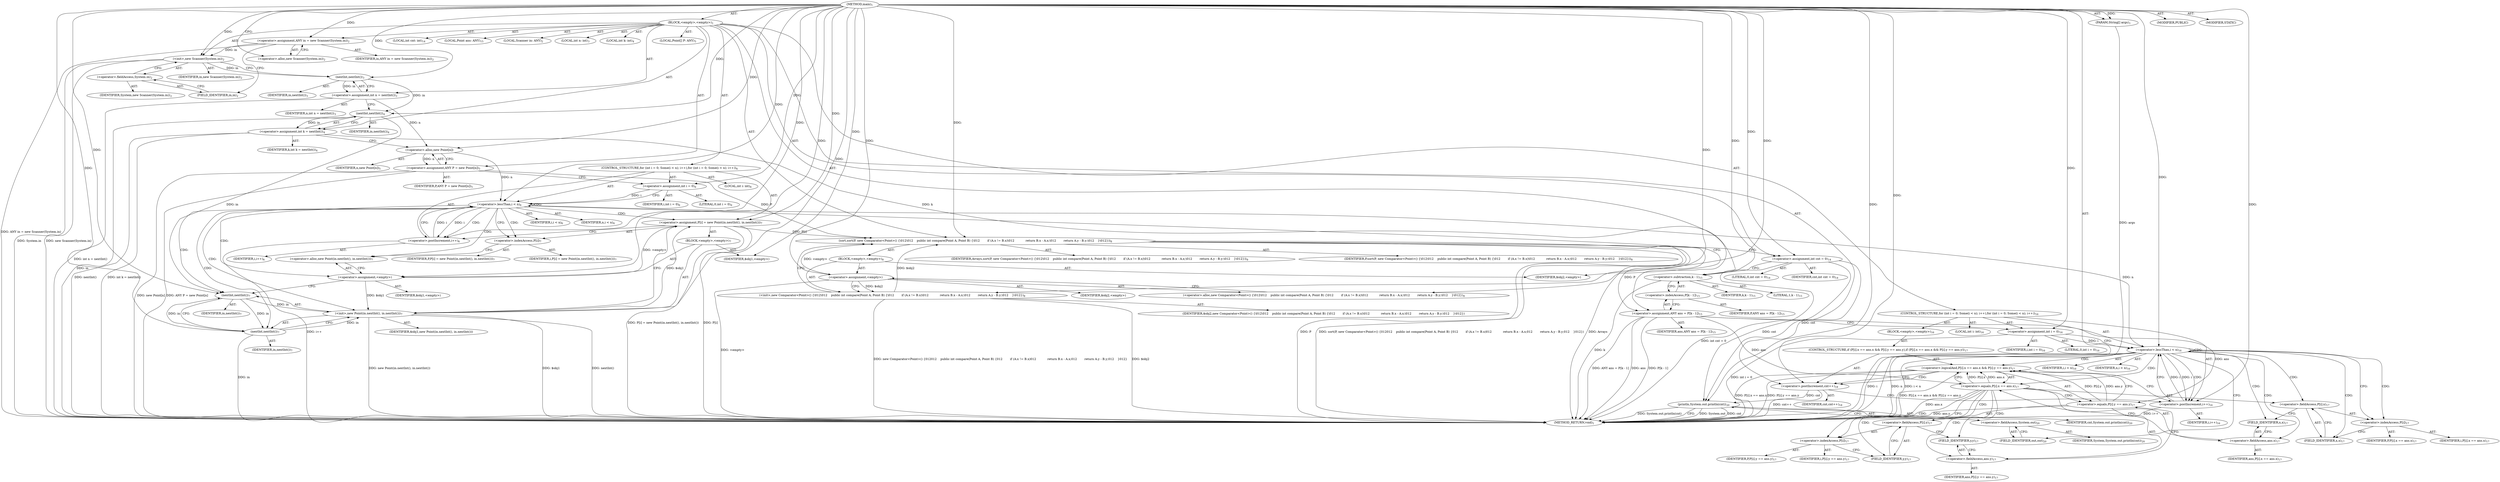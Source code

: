 digraph "main" {  
"19" [label = <(METHOD,main)<SUB>1</SUB>> ]
"20" [label = <(PARAM,String[] args)<SUB>1</SUB>> ]
"21" [label = <(BLOCK,&lt;empty&gt;,&lt;empty&gt;)<SUB>1</SUB>> ]
"4" [label = <(LOCAL,Scanner in: ANY)<SUB>2</SUB>> ]
"22" [label = <(&lt;operator&gt;.assignment,ANY in = new Scanner(System.in))<SUB>2</SUB>> ]
"23" [label = <(IDENTIFIER,in,ANY in = new Scanner(System.in))<SUB>2</SUB>> ]
"24" [label = <(&lt;operator&gt;.alloc,new Scanner(System.in))<SUB>2</SUB>> ]
"25" [label = <(&lt;init&gt;,new Scanner(System.in))<SUB>2</SUB>> ]
"3" [label = <(IDENTIFIER,in,new Scanner(System.in))<SUB>2</SUB>> ]
"26" [label = <(&lt;operator&gt;.fieldAccess,System.in)<SUB>2</SUB>> ]
"27" [label = <(IDENTIFIER,System,new Scanner(System.in))<SUB>2</SUB>> ]
"28" [label = <(FIELD_IDENTIFIER,in,in)<SUB>2</SUB>> ]
"29" [label = <(LOCAL,int n: int)<SUB>3</SUB>> ]
"30" [label = <(&lt;operator&gt;.assignment,int n = nextInt())<SUB>3</SUB>> ]
"31" [label = <(IDENTIFIER,n,int n = nextInt())<SUB>3</SUB>> ]
"32" [label = <(nextInt,nextInt())<SUB>3</SUB>> ]
"33" [label = <(IDENTIFIER,in,nextInt())<SUB>3</SUB>> ]
"34" [label = <(LOCAL,int k: int)<SUB>4</SUB>> ]
"35" [label = <(&lt;operator&gt;.assignment,int k = nextInt())<SUB>4</SUB>> ]
"36" [label = <(IDENTIFIER,k,int k = nextInt())<SUB>4</SUB>> ]
"37" [label = <(nextInt,nextInt())<SUB>4</SUB>> ]
"38" [label = <(IDENTIFIER,in,nextInt())<SUB>4</SUB>> ]
"39" [label = <(LOCAL,Point[] P: ANY)<SUB>5</SUB>> ]
"40" [label = <(&lt;operator&gt;.assignment,ANY P = new Point[n])<SUB>5</SUB>> ]
"41" [label = <(IDENTIFIER,P,ANY P = new Point[n])<SUB>5</SUB>> ]
"42" [label = <(&lt;operator&gt;.alloc,new Point[n])> ]
"43" [label = <(IDENTIFIER,n,new Point[n])<SUB>5</SUB>> ]
"44" [label = <(CONTROL_STRUCTURE,for (int i = 0; Some(i &lt; n); i++),for (int i = 0; Some(i &lt; n); i++))<SUB>6</SUB>> ]
"45" [label = <(LOCAL,int i: int)<SUB>6</SUB>> ]
"46" [label = <(&lt;operator&gt;.assignment,int i = 0)<SUB>6</SUB>> ]
"47" [label = <(IDENTIFIER,i,int i = 0)<SUB>6</SUB>> ]
"48" [label = <(LITERAL,0,int i = 0)<SUB>6</SUB>> ]
"49" [label = <(&lt;operator&gt;.lessThan,i &lt; n)<SUB>6</SUB>> ]
"50" [label = <(IDENTIFIER,i,i &lt; n)<SUB>6</SUB>> ]
"51" [label = <(IDENTIFIER,n,i &lt; n)<SUB>6</SUB>> ]
"52" [label = <(&lt;operator&gt;.postIncrement,i++)<SUB>6</SUB>> ]
"53" [label = <(IDENTIFIER,i,i++)<SUB>6</SUB>> ]
"54" [label = <(&lt;operator&gt;.assignment,P[i] = new Point(in.nextInt(), in.nextInt()))<SUB>7</SUB>> ]
"55" [label = <(&lt;operator&gt;.indexAccess,P[i])<SUB>7</SUB>> ]
"56" [label = <(IDENTIFIER,P,P[i] = new Point(in.nextInt(), in.nextInt()))<SUB>7</SUB>> ]
"57" [label = <(IDENTIFIER,i,P[i] = new Point(in.nextInt(), in.nextInt()))<SUB>7</SUB>> ]
"58" [label = <(BLOCK,&lt;empty&gt;,&lt;empty&gt;)<SUB>7</SUB>> ]
"59" [label = <(&lt;operator&gt;.assignment,&lt;empty&gt;)> ]
"60" [label = <(IDENTIFIER,$obj1,&lt;empty&gt;)> ]
"61" [label = <(&lt;operator&gt;.alloc,new Point(in.nextInt(), in.nextInt()))<SUB>7</SUB>> ]
"62" [label = <(&lt;init&gt;,new Point(in.nextInt(), in.nextInt()))<SUB>7</SUB>> ]
"63" [label = <(IDENTIFIER,$obj1,new Point(in.nextInt(), in.nextInt()))> ]
"64" [label = <(nextInt,nextInt())<SUB>7</SUB>> ]
"65" [label = <(IDENTIFIER,in,nextInt())<SUB>7</SUB>> ]
"66" [label = <(nextInt,nextInt())<SUB>7</SUB>> ]
"67" [label = <(IDENTIFIER,in,nextInt())<SUB>7</SUB>> ]
"68" [label = <(IDENTIFIER,$obj1,&lt;empty&gt;)> ]
"69" [label = <(sort,sort(P, new Comparator&lt;Point&gt;() {\012\012    public int compare(Point A, Point B) {\012        if (A.x != B.x)\012            return B.x - A.x;\012        return A.y - B.y;\012    }\012}))<SUB>8</SUB>> ]
"70" [label = <(IDENTIFIER,Arrays,sort(P, new Comparator&lt;Point&gt;() {\012\012    public int compare(Point A, Point B) {\012        if (A.x != B.x)\012            return B.x - A.x;\012        return A.y - B.y;\012    }\012}))<SUB>8</SUB>> ]
"71" [label = <(IDENTIFIER,P,sort(P, new Comparator&lt;Point&gt;() {\012\012    public int compare(Point A, Point B) {\012        if (A.x != B.x)\012            return B.x - A.x;\012        return A.y - B.y;\012    }\012}))<SUB>8</SUB>> ]
"72" [label = <(BLOCK,&lt;empty&gt;,&lt;empty&gt;)<SUB>8</SUB>> ]
"73" [label = <(&lt;operator&gt;.assignment,&lt;empty&gt;)> ]
"74" [label = <(IDENTIFIER,$obj2,&lt;empty&gt;)> ]
"75" [label = <(&lt;operator&gt;.alloc,new Comparator&lt;Point&gt;() {\012\012    public int compare(Point A, Point B) {\012        if (A.x != B.x)\012            return B.x - A.x;\012        return A.y - B.y;\012    }\012})<SUB>8</SUB>> ]
"76" [label = <(&lt;init&gt;,new Comparator&lt;Point&gt;() {\012\012    public int compare(Point A, Point B) {\012        if (A.x != B.x)\012            return B.x - A.x;\012        return A.y - B.y;\012    }\012})<SUB>8</SUB>> ]
"77" [label = <(IDENTIFIER,$obj2,new Comparator&lt;Point&gt;() {\012\012    public int compare(Point A, Point B) {\012        if (A.x != B.x)\012            return B.x - A.x;\012        return A.y - B.y;\012    }\012})> ]
"78" [label = <(IDENTIFIER,$obj2,&lt;empty&gt;)> ]
"79" [label = <(LOCAL,int cnt: int)<SUB>14</SUB>> ]
"80" [label = <(&lt;operator&gt;.assignment,int cnt = 0)<SUB>14</SUB>> ]
"81" [label = <(IDENTIFIER,cnt,int cnt = 0)<SUB>14</SUB>> ]
"82" [label = <(LITERAL,0,int cnt = 0)<SUB>14</SUB>> ]
"83" [label = <(LOCAL,Point ans: ANY)<SUB>15</SUB>> ]
"84" [label = <(&lt;operator&gt;.assignment,ANY ans = P[k - 1])<SUB>15</SUB>> ]
"85" [label = <(IDENTIFIER,ans,ANY ans = P[k - 1])<SUB>15</SUB>> ]
"86" [label = <(&lt;operator&gt;.indexAccess,P[k - 1])<SUB>15</SUB>> ]
"87" [label = <(IDENTIFIER,P,ANY ans = P[k - 1])<SUB>15</SUB>> ]
"88" [label = <(&lt;operator&gt;.subtraction,k - 1)<SUB>15</SUB>> ]
"89" [label = <(IDENTIFIER,k,k - 1)<SUB>15</SUB>> ]
"90" [label = <(LITERAL,1,k - 1)<SUB>15</SUB>> ]
"91" [label = <(CONTROL_STRUCTURE,for (int i = 0; Some(i &lt; n); i++),for (int i = 0; Some(i &lt; n); i++))<SUB>16</SUB>> ]
"92" [label = <(LOCAL,int i: int)<SUB>16</SUB>> ]
"93" [label = <(&lt;operator&gt;.assignment,int i = 0)<SUB>16</SUB>> ]
"94" [label = <(IDENTIFIER,i,int i = 0)<SUB>16</SUB>> ]
"95" [label = <(LITERAL,0,int i = 0)<SUB>16</SUB>> ]
"96" [label = <(&lt;operator&gt;.lessThan,i &lt; n)<SUB>16</SUB>> ]
"97" [label = <(IDENTIFIER,i,i &lt; n)<SUB>16</SUB>> ]
"98" [label = <(IDENTIFIER,n,i &lt; n)<SUB>16</SUB>> ]
"99" [label = <(&lt;operator&gt;.postIncrement,i++)<SUB>16</SUB>> ]
"100" [label = <(IDENTIFIER,i,i++)<SUB>16</SUB>> ]
"101" [label = <(BLOCK,&lt;empty&gt;,&lt;empty&gt;)<SUB>16</SUB>> ]
"102" [label = <(CONTROL_STRUCTURE,if (P[i].x == ans.x &amp;&amp; P[i].y == ans.y),if (P[i].x == ans.x &amp;&amp; P[i].y == ans.y))<SUB>17</SUB>> ]
"103" [label = <(&lt;operator&gt;.logicalAnd,P[i].x == ans.x &amp;&amp; P[i].y == ans.y)<SUB>17</SUB>> ]
"104" [label = <(&lt;operator&gt;.equals,P[i].x == ans.x)<SUB>17</SUB>> ]
"105" [label = <(&lt;operator&gt;.fieldAccess,P[i].x)<SUB>17</SUB>> ]
"106" [label = <(&lt;operator&gt;.indexAccess,P[i])<SUB>17</SUB>> ]
"107" [label = <(IDENTIFIER,P,P[i].x == ans.x)<SUB>17</SUB>> ]
"108" [label = <(IDENTIFIER,i,P[i].x == ans.x)<SUB>17</SUB>> ]
"109" [label = <(FIELD_IDENTIFIER,x,x)<SUB>17</SUB>> ]
"110" [label = <(&lt;operator&gt;.fieldAccess,ans.x)<SUB>17</SUB>> ]
"111" [label = <(IDENTIFIER,ans,P[i].x == ans.x)<SUB>17</SUB>> ]
"112" [label = <(FIELD_IDENTIFIER,x,x)<SUB>17</SUB>> ]
"113" [label = <(&lt;operator&gt;.equals,P[i].y == ans.y)<SUB>17</SUB>> ]
"114" [label = <(&lt;operator&gt;.fieldAccess,P[i].y)<SUB>17</SUB>> ]
"115" [label = <(&lt;operator&gt;.indexAccess,P[i])<SUB>17</SUB>> ]
"116" [label = <(IDENTIFIER,P,P[i].y == ans.y)<SUB>17</SUB>> ]
"117" [label = <(IDENTIFIER,i,P[i].y == ans.y)<SUB>17</SUB>> ]
"118" [label = <(FIELD_IDENTIFIER,y,y)<SUB>17</SUB>> ]
"119" [label = <(&lt;operator&gt;.fieldAccess,ans.y)<SUB>17</SUB>> ]
"120" [label = <(IDENTIFIER,ans,P[i].y == ans.y)<SUB>17</SUB>> ]
"121" [label = <(FIELD_IDENTIFIER,y,y)<SUB>17</SUB>> ]
"122" [label = <(&lt;operator&gt;.postIncrement,cnt++)<SUB>18</SUB>> ]
"123" [label = <(IDENTIFIER,cnt,cnt++)<SUB>18</SUB>> ]
"124" [label = <(println,System.out.println(cnt))<SUB>20</SUB>> ]
"125" [label = <(&lt;operator&gt;.fieldAccess,System.out)<SUB>20</SUB>> ]
"126" [label = <(IDENTIFIER,System,System.out.println(cnt))<SUB>20</SUB>> ]
"127" [label = <(FIELD_IDENTIFIER,out,out)<SUB>20</SUB>> ]
"128" [label = <(IDENTIFIER,cnt,System.out.println(cnt))<SUB>20</SUB>> ]
"129" [label = <(MODIFIER,PUBLIC)> ]
"130" [label = <(MODIFIER,STATIC)> ]
"131" [label = <(METHOD_RETURN,void)<SUB>1</SUB>> ]
  "19" -> "20"  [ label = "AST: "] 
  "19" -> "21"  [ label = "AST: "] 
  "19" -> "129"  [ label = "AST: "] 
  "19" -> "130"  [ label = "AST: "] 
  "19" -> "131"  [ label = "AST: "] 
  "21" -> "4"  [ label = "AST: "] 
  "21" -> "22"  [ label = "AST: "] 
  "21" -> "25"  [ label = "AST: "] 
  "21" -> "29"  [ label = "AST: "] 
  "21" -> "30"  [ label = "AST: "] 
  "21" -> "34"  [ label = "AST: "] 
  "21" -> "35"  [ label = "AST: "] 
  "21" -> "39"  [ label = "AST: "] 
  "21" -> "40"  [ label = "AST: "] 
  "21" -> "44"  [ label = "AST: "] 
  "21" -> "69"  [ label = "AST: "] 
  "21" -> "79"  [ label = "AST: "] 
  "21" -> "80"  [ label = "AST: "] 
  "21" -> "83"  [ label = "AST: "] 
  "21" -> "84"  [ label = "AST: "] 
  "21" -> "91"  [ label = "AST: "] 
  "21" -> "124"  [ label = "AST: "] 
  "22" -> "23"  [ label = "AST: "] 
  "22" -> "24"  [ label = "AST: "] 
  "25" -> "3"  [ label = "AST: "] 
  "25" -> "26"  [ label = "AST: "] 
  "26" -> "27"  [ label = "AST: "] 
  "26" -> "28"  [ label = "AST: "] 
  "30" -> "31"  [ label = "AST: "] 
  "30" -> "32"  [ label = "AST: "] 
  "32" -> "33"  [ label = "AST: "] 
  "35" -> "36"  [ label = "AST: "] 
  "35" -> "37"  [ label = "AST: "] 
  "37" -> "38"  [ label = "AST: "] 
  "40" -> "41"  [ label = "AST: "] 
  "40" -> "42"  [ label = "AST: "] 
  "42" -> "43"  [ label = "AST: "] 
  "44" -> "45"  [ label = "AST: "] 
  "44" -> "46"  [ label = "AST: "] 
  "44" -> "49"  [ label = "AST: "] 
  "44" -> "52"  [ label = "AST: "] 
  "44" -> "54"  [ label = "AST: "] 
  "46" -> "47"  [ label = "AST: "] 
  "46" -> "48"  [ label = "AST: "] 
  "49" -> "50"  [ label = "AST: "] 
  "49" -> "51"  [ label = "AST: "] 
  "52" -> "53"  [ label = "AST: "] 
  "54" -> "55"  [ label = "AST: "] 
  "54" -> "58"  [ label = "AST: "] 
  "55" -> "56"  [ label = "AST: "] 
  "55" -> "57"  [ label = "AST: "] 
  "58" -> "59"  [ label = "AST: "] 
  "58" -> "62"  [ label = "AST: "] 
  "58" -> "68"  [ label = "AST: "] 
  "59" -> "60"  [ label = "AST: "] 
  "59" -> "61"  [ label = "AST: "] 
  "62" -> "63"  [ label = "AST: "] 
  "62" -> "64"  [ label = "AST: "] 
  "62" -> "66"  [ label = "AST: "] 
  "64" -> "65"  [ label = "AST: "] 
  "66" -> "67"  [ label = "AST: "] 
  "69" -> "70"  [ label = "AST: "] 
  "69" -> "71"  [ label = "AST: "] 
  "69" -> "72"  [ label = "AST: "] 
  "72" -> "73"  [ label = "AST: "] 
  "72" -> "76"  [ label = "AST: "] 
  "72" -> "78"  [ label = "AST: "] 
  "73" -> "74"  [ label = "AST: "] 
  "73" -> "75"  [ label = "AST: "] 
  "76" -> "77"  [ label = "AST: "] 
  "80" -> "81"  [ label = "AST: "] 
  "80" -> "82"  [ label = "AST: "] 
  "84" -> "85"  [ label = "AST: "] 
  "84" -> "86"  [ label = "AST: "] 
  "86" -> "87"  [ label = "AST: "] 
  "86" -> "88"  [ label = "AST: "] 
  "88" -> "89"  [ label = "AST: "] 
  "88" -> "90"  [ label = "AST: "] 
  "91" -> "92"  [ label = "AST: "] 
  "91" -> "93"  [ label = "AST: "] 
  "91" -> "96"  [ label = "AST: "] 
  "91" -> "99"  [ label = "AST: "] 
  "91" -> "101"  [ label = "AST: "] 
  "93" -> "94"  [ label = "AST: "] 
  "93" -> "95"  [ label = "AST: "] 
  "96" -> "97"  [ label = "AST: "] 
  "96" -> "98"  [ label = "AST: "] 
  "99" -> "100"  [ label = "AST: "] 
  "101" -> "102"  [ label = "AST: "] 
  "102" -> "103"  [ label = "AST: "] 
  "102" -> "122"  [ label = "AST: "] 
  "103" -> "104"  [ label = "AST: "] 
  "103" -> "113"  [ label = "AST: "] 
  "104" -> "105"  [ label = "AST: "] 
  "104" -> "110"  [ label = "AST: "] 
  "105" -> "106"  [ label = "AST: "] 
  "105" -> "109"  [ label = "AST: "] 
  "106" -> "107"  [ label = "AST: "] 
  "106" -> "108"  [ label = "AST: "] 
  "110" -> "111"  [ label = "AST: "] 
  "110" -> "112"  [ label = "AST: "] 
  "113" -> "114"  [ label = "AST: "] 
  "113" -> "119"  [ label = "AST: "] 
  "114" -> "115"  [ label = "AST: "] 
  "114" -> "118"  [ label = "AST: "] 
  "115" -> "116"  [ label = "AST: "] 
  "115" -> "117"  [ label = "AST: "] 
  "119" -> "120"  [ label = "AST: "] 
  "119" -> "121"  [ label = "AST: "] 
  "122" -> "123"  [ label = "AST: "] 
  "124" -> "125"  [ label = "AST: "] 
  "124" -> "128"  [ label = "AST: "] 
  "125" -> "126"  [ label = "AST: "] 
  "125" -> "127"  [ label = "AST: "] 
  "22" -> "28"  [ label = "CFG: "] 
  "25" -> "32"  [ label = "CFG: "] 
  "30" -> "37"  [ label = "CFG: "] 
  "35" -> "42"  [ label = "CFG: "] 
  "40" -> "46"  [ label = "CFG: "] 
  "69" -> "80"  [ label = "CFG: "] 
  "80" -> "88"  [ label = "CFG: "] 
  "84" -> "93"  [ label = "CFG: "] 
  "124" -> "131"  [ label = "CFG: "] 
  "24" -> "22"  [ label = "CFG: "] 
  "26" -> "25"  [ label = "CFG: "] 
  "32" -> "30"  [ label = "CFG: "] 
  "37" -> "35"  [ label = "CFG: "] 
  "42" -> "40"  [ label = "CFG: "] 
  "46" -> "49"  [ label = "CFG: "] 
  "49" -> "55"  [ label = "CFG: "] 
  "49" -> "75"  [ label = "CFG: "] 
  "52" -> "49"  [ label = "CFG: "] 
  "54" -> "52"  [ label = "CFG: "] 
  "86" -> "84"  [ label = "CFG: "] 
  "93" -> "96"  [ label = "CFG: "] 
  "96" -> "106"  [ label = "CFG: "] 
  "96" -> "127"  [ label = "CFG: "] 
  "99" -> "96"  [ label = "CFG: "] 
  "125" -> "124"  [ label = "CFG: "] 
  "28" -> "26"  [ label = "CFG: "] 
  "55" -> "61"  [ label = "CFG: "] 
  "73" -> "76"  [ label = "CFG: "] 
  "76" -> "69"  [ label = "CFG: "] 
  "88" -> "86"  [ label = "CFG: "] 
  "127" -> "125"  [ label = "CFG: "] 
  "59" -> "64"  [ label = "CFG: "] 
  "62" -> "54"  [ label = "CFG: "] 
  "75" -> "73"  [ label = "CFG: "] 
  "103" -> "122"  [ label = "CFG: "] 
  "103" -> "99"  [ label = "CFG: "] 
  "122" -> "99"  [ label = "CFG: "] 
  "61" -> "59"  [ label = "CFG: "] 
  "64" -> "66"  [ label = "CFG: "] 
  "66" -> "62"  [ label = "CFG: "] 
  "104" -> "103"  [ label = "CFG: "] 
  "104" -> "115"  [ label = "CFG: "] 
  "113" -> "103"  [ label = "CFG: "] 
  "105" -> "112"  [ label = "CFG: "] 
  "110" -> "104"  [ label = "CFG: "] 
  "114" -> "121"  [ label = "CFG: "] 
  "119" -> "113"  [ label = "CFG: "] 
  "106" -> "109"  [ label = "CFG: "] 
  "109" -> "105"  [ label = "CFG: "] 
  "112" -> "110"  [ label = "CFG: "] 
  "115" -> "118"  [ label = "CFG: "] 
  "118" -> "114"  [ label = "CFG: "] 
  "121" -> "119"  [ label = "CFG: "] 
  "19" -> "24"  [ label = "CFG: "] 
  "20" -> "131"  [ label = "DDG: args"] 
  "22" -> "131"  [ label = "DDG: ANY in = new Scanner(System.in)"] 
  "25" -> "131"  [ label = "DDG: System.in"] 
  "25" -> "131"  [ label = "DDG: new Scanner(System.in)"] 
  "30" -> "131"  [ label = "DDG: int n = nextInt()"] 
  "37" -> "131"  [ label = "DDG: in"] 
  "35" -> "131"  [ label = "DDG: nextInt()"] 
  "35" -> "131"  [ label = "DDG: int k = nextInt()"] 
  "40" -> "131"  [ label = "DDG: new Point[n]"] 
  "40" -> "131"  [ label = "DDG: ANY P = new Point[n]"] 
  "69" -> "131"  [ label = "DDG: P"] 
  "73" -> "131"  [ label = "DDG: &lt;empty&gt;"] 
  "76" -> "131"  [ label = "DDG: $obj2"] 
  "76" -> "131"  [ label = "DDG: new Comparator&lt;Point&gt;() {\012\012    public int compare(Point A, Point B) {\012        if (A.x != B.x)\012            return B.x - A.x;\012        return A.y - B.y;\012    }\012}"] 
  "69" -> "131"  [ label = "DDG: sort(P, new Comparator&lt;Point&gt;() {\012\012    public int compare(Point A, Point B) {\012        if (A.x != B.x)\012            return B.x - A.x;\012        return A.y - B.y;\012    }\012})"] 
  "80" -> "131"  [ label = "DDG: int cnt = 0"] 
  "84" -> "131"  [ label = "DDG: ans"] 
  "88" -> "131"  [ label = "DDG: k"] 
  "84" -> "131"  [ label = "DDG: P[k - 1]"] 
  "84" -> "131"  [ label = "DDG: ANY ans = P[k - 1]"] 
  "93" -> "131"  [ label = "DDG: int i = 0"] 
  "96" -> "131"  [ label = "DDG: i"] 
  "96" -> "131"  [ label = "DDG: n"] 
  "96" -> "131"  [ label = "DDG: i &lt; n"] 
  "124" -> "131"  [ label = "DDG: System.out"] 
  "124" -> "131"  [ label = "DDG: cnt"] 
  "124" -> "131"  [ label = "DDG: System.out.println(cnt)"] 
  "104" -> "131"  [ label = "DDG: ans.x"] 
  "103" -> "131"  [ label = "DDG: P[i].x == ans.x"] 
  "113" -> "131"  [ label = "DDG: ans.y"] 
  "103" -> "131"  [ label = "DDG: P[i].y == ans.y"] 
  "103" -> "131"  [ label = "DDG: P[i].x == ans.x &amp;&amp; P[i].y == ans.y"] 
  "122" -> "131"  [ label = "DDG: cnt++"] 
  "99" -> "131"  [ label = "DDG: i++"] 
  "54" -> "131"  [ label = "DDG: P[i]"] 
  "62" -> "131"  [ label = "DDG: $obj1"] 
  "62" -> "131"  [ label = "DDG: nextInt()"] 
  "66" -> "131"  [ label = "DDG: in"] 
  "62" -> "131"  [ label = "DDG: new Point(in.nextInt(), in.nextInt())"] 
  "54" -> "131"  [ label = "DDG: P[i] = new Point(in.nextInt(), in.nextInt())"] 
  "52" -> "131"  [ label = "DDG: i++"] 
  "69" -> "131"  [ label = "DDG: Arrays"] 
  "19" -> "20"  [ label = "DDG: "] 
  "19" -> "22"  [ label = "DDG: "] 
  "32" -> "30"  [ label = "DDG: in"] 
  "37" -> "35"  [ label = "DDG: in"] 
  "42" -> "40"  [ label = "DDG: n"] 
  "19" -> "80"  [ label = "DDG: "] 
  "69" -> "84"  [ label = "DDG: P"] 
  "22" -> "25"  [ label = "DDG: in"] 
  "19" -> "25"  [ label = "DDG: "] 
  "19" -> "46"  [ label = "DDG: "] 
  "59" -> "54"  [ label = "DDG: &lt;empty&gt;"] 
  "62" -> "54"  [ label = "DDG: $obj1"] 
  "19" -> "54"  [ label = "DDG: "] 
  "19" -> "69"  [ label = "DDG: "] 
  "40" -> "69"  [ label = "DDG: P"] 
  "54" -> "69"  [ label = "DDG: P[i]"] 
  "73" -> "69"  [ label = "DDG: &lt;empty&gt;"] 
  "76" -> "69"  [ label = "DDG: $obj2"] 
  "19" -> "93"  [ label = "DDG: "] 
  "80" -> "124"  [ label = "DDG: cnt"] 
  "122" -> "124"  [ label = "DDG: cnt"] 
  "19" -> "124"  [ label = "DDG: "] 
  "25" -> "32"  [ label = "DDG: in"] 
  "19" -> "32"  [ label = "DDG: "] 
  "32" -> "37"  [ label = "DDG: in"] 
  "19" -> "37"  [ label = "DDG: "] 
  "30" -> "42"  [ label = "DDG: n"] 
  "19" -> "42"  [ label = "DDG: "] 
  "46" -> "49"  [ label = "DDG: i"] 
  "52" -> "49"  [ label = "DDG: i"] 
  "19" -> "49"  [ label = "DDG: "] 
  "42" -> "49"  [ label = "DDG: n"] 
  "49" -> "52"  [ label = "DDG: i"] 
  "19" -> "52"  [ label = "DDG: "] 
  "19" -> "73"  [ label = "DDG: "] 
  "19" -> "78"  [ label = "DDG: "] 
  "93" -> "96"  [ label = "DDG: i"] 
  "99" -> "96"  [ label = "DDG: i"] 
  "19" -> "96"  [ label = "DDG: "] 
  "49" -> "96"  [ label = "DDG: n"] 
  "96" -> "99"  [ label = "DDG: i"] 
  "19" -> "99"  [ label = "DDG: "] 
  "19" -> "59"  [ label = "DDG: "] 
  "19" -> "68"  [ label = "DDG: "] 
  "73" -> "76"  [ label = "DDG: $obj2"] 
  "19" -> "76"  [ label = "DDG: "] 
  "35" -> "88"  [ label = "DDG: k"] 
  "19" -> "88"  [ label = "DDG: "] 
  "59" -> "62"  [ label = "DDG: $obj1"] 
  "19" -> "62"  [ label = "DDG: "] 
  "64" -> "62"  [ label = "DDG: in"] 
  "66" -> "62"  [ label = "DDG: in"] 
  "104" -> "103"  [ label = "DDG: P[i].x"] 
  "104" -> "103"  [ label = "DDG: ans.x"] 
  "113" -> "103"  [ label = "DDG: P[i].y"] 
  "113" -> "103"  [ label = "DDG: ans.y"] 
  "80" -> "122"  [ label = "DDG: cnt"] 
  "19" -> "122"  [ label = "DDG: "] 
  "37" -> "64"  [ label = "DDG: in"] 
  "66" -> "64"  [ label = "DDG: in"] 
  "19" -> "64"  [ label = "DDG: "] 
  "64" -> "66"  [ label = "DDG: in"] 
  "19" -> "66"  [ label = "DDG: "] 
  "84" -> "104"  [ label = "DDG: ans"] 
  "84" -> "113"  [ label = "DDG: ans"] 
  "49" -> "49"  [ label = "CDG: "] 
  "49" -> "61"  [ label = "CDG: "] 
  "49" -> "64"  [ label = "CDG: "] 
  "49" -> "66"  [ label = "CDG: "] 
  "49" -> "52"  [ label = "CDG: "] 
  "49" -> "59"  [ label = "CDG: "] 
  "49" -> "55"  [ label = "CDG: "] 
  "49" -> "54"  [ label = "CDG: "] 
  "49" -> "62"  [ label = "CDG: "] 
  "96" -> "96"  [ label = "CDG: "] 
  "96" -> "105"  [ label = "CDG: "] 
  "96" -> "99"  [ label = "CDG: "] 
  "96" -> "103"  [ label = "CDG: "] 
  "96" -> "104"  [ label = "CDG: "] 
  "96" -> "110"  [ label = "CDG: "] 
  "96" -> "106"  [ label = "CDG: "] 
  "96" -> "112"  [ label = "CDG: "] 
  "96" -> "109"  [ label = "CDG: "] 
  "103" -> "122"  [ label = "CDG: "] 
  "104" -> "115"  [ label = "CDG: "] 
  "104" -> "113"  [ label = "CDG: "] 
  "104" -> "118"  [ label = "CDG: "] 
  "104" -> "114"  [ label = "CDG: "] 
  "104" -> "119"  [ label = "CDG: "] 
  "104" -> "121"  [ label = "CDG: "] 
}
